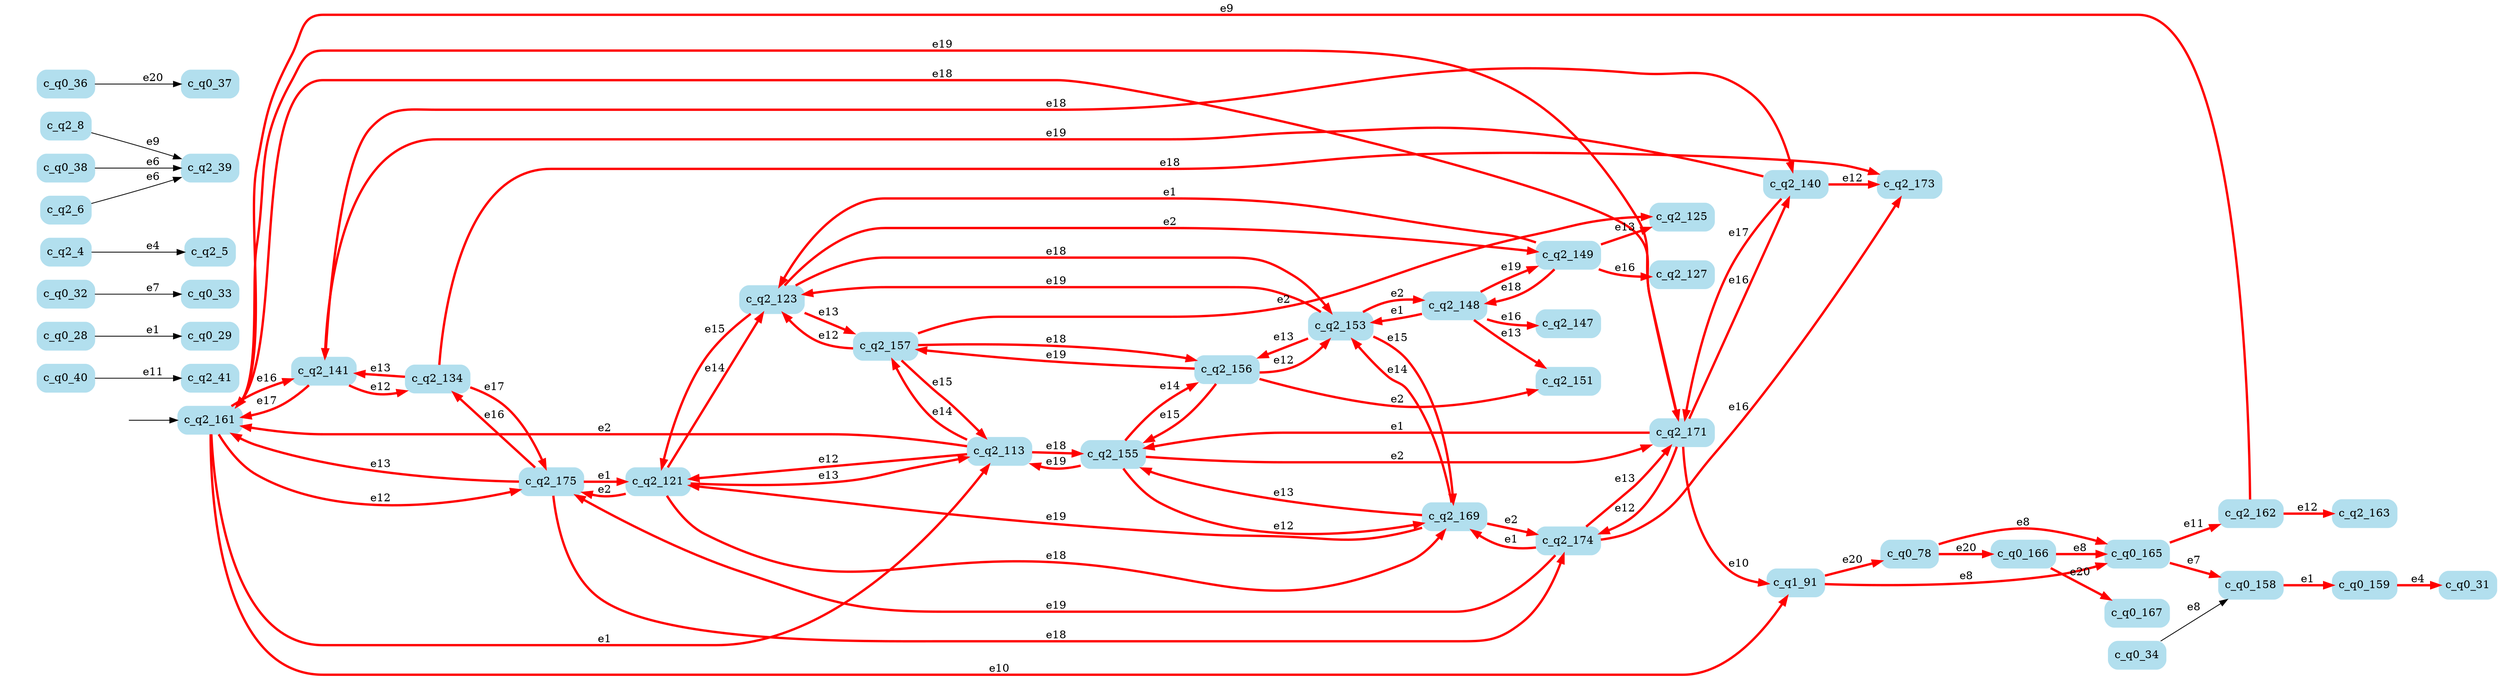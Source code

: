 digraph G {

	rankdir = LR;

	start_c_q2_161[style=invisible];

	node[shape=box, style="rounded, filled", color=lightblue2];

	c_q2_121[label="c_q2_121"];
	c_q0_31[label="c_q0_31"];
	c_q2_148[label="c_q2_148"];
	c_q1_91[label="c_q1_91"];
	c_q2_147[label="c_q2_147"];
	c_q2_162[label="c_q2_162"];
	c_q2_123[label="c_q2_123"];
	c_q2_41[label="c_q2_41"];
	c_q0_78[label="c_q0_78"];
	c_q0_166[label="c_q0_166"];
	c_q2_174[label="c_q2_174"];
	c_q2_156[label="c_q2_156"];
	c_q0_40[label="c_q0_40"];
	c_q2_173[label="c_q2_173"];
	c_q0_165[label="c_q0_165"];
	c_q0_158[label="c_q0_158"];
	c_q0_29[label="c_q0_29"];
	c_q0_33[label="c_q0_33"];
	c_q2_4[label="c_q2_4"];
	c_q2_153[label="c_q2_153"];
	c_q2_163[label="c_q2_163"];
	c_q0_32[label="c_q0_32"];
	c_q2_125[label="c_q2_125"];
	c_q2_8[label="c_q2_8"];
	c_q2_141[label="c_q2_141"];
	c_q2_161[label="c_q2_161"];
	c_q0_34[label="c_q0_34"];
	c_q2_169[label="c_q2_169"];
	c_q2_171[label="c_q2_171"];
	c_q2_140[label="c_q2_140"];
	c_q0_37[label="c_q0_37"];
	c_q2_151[label="c_q2_151"];
	c_q0_38[label="c_q0_38"];
	c_q2_39[label="c_q2_39"];
	c_q2_6[label="c_q2_6"];
	c_q0_28[label="c_q0_28"];
	c_q2_113[label="c_q2_113"];
	c_q2_5[label="c_q2_5"];
	c_q2_175[label="c_q2_175"];
	c_q2_155[label="c_q2_155"];
	c_q2_149[label="c_q2_149"];
	c_q2_127[label="c_q2_127"];
	c_q0_167[label="c_q0_167"];
	c_q0_36[label="c_q0_36"];
	c_q2_157[label="c_q2_157"];
	c_q2_134[label="c_q2_134"];
	c_q0_159[label="c_q0_159"];

	start_c_q2_161 -> c_q2_161;
	c_q2_161 -> c_q2_113[label="e1", penwidth=3, color=red];
	c_q2_113 -> c_q2_161[label="e2", penwidth=3, color=red];
	c_q2_4 -> c_q2_5[label="e4"];
	c_q2_6 -> c_q2_39[label="e6"];
	c_q2_8 -> c_q2_39[label="e9"];
	c_q2_113 -> c_q2_121[label="e12", penwidth=3, color=red];
	c_q2_121 -> c_q2_113[label="e13", penwidth=3, color=red];
	c_q2_121 -> c_q2_123[label="e14", penwidth=3, color=red];
	c_q2_123 -> c_q2_121[label="e15", penwidth=3, color=red];
	c_q2_161 -> c_q2_141[label="e16", penwidth=3, color=red];
	c_q2_141 -> c_q2_161[label="e17", penwidth=3, color=red];
	c_q2_123 -> c_q2_153[label="e18", penwidth=3, color=red];
	c_q2_153 -> c_q2_123[label="e19", penwidth=3, color=red];
	c_q2_161 -> c_q1_91[label="e10", penwidth=3, color=red];
	c_q0_28 -> c_q0_29[label="e1"];
	c_q0_159 -> c_q0_31[label="e4", penwidth=3, color=red];
	c_q0_32 -> c_q0_33[label="e7"];
	c_q0_34 -> c_q0_158[label="e8"];
	c_q0_36 -> c_q0_37[label="e20"];
	c_q0_38 -> c_q2_39[label="e6"];
	c_q0_40 -> c_q2_41[label="e11"];
	c_q1_91 -> c_q0_165[label="e8", penwidth=3, color=red];
	c_q1_91 -> c_q0_78[label="e20", penwidth=3, color=red];
	c_q2_161 -> c_q2_175[label="e12", penwidth=3, color=red];
	c_q2_161 -> c_q2_171[label="e18", penwidth=3, color=red];
	c_q2_113 -> c_q2_157[label="e14", penwidth=3, color=red];
	c_q2_113 -> c_q2_155[label="e18", penwidth=3, color=red];
	c_q2_121 -> c_q2_175[label="e2", penwidth=3, color=red];
	c_q2_121 -> c_q2_169[label="e18", penwidth=3, color=red];
	c_q2_123 -> c_q2_149[label="e2", penwidth=3, color=red];
	c_q2_123 -> c_q2_157[label="e13", penwidth=3, color=red];
	c_q2_141 -> c_q2_134[label="e12", penwidth=3, color=red];
	c_q2_141 -> c_q2_140[label="e18", penwidth=3, color=red];
	c_q2_153 -> c_q2_148[label="e2", penwidth=3, color=red];
	c_q2_153 -> c_q2_156[label="e13", penwidth=3, color=red];
	c_q2_153 -> c_q2_169[label="e15", penwidth=3, color=red];
	c_q0_165 -> c_q0_158[label="e7", penwidth=3, color=red];
	c_q0_165 -> c_q2_162[label="e11", penwidth=3, color=red];
	c_q0_78 -> c_q0_165[label="e8", penwidth=3, color=red];
	c_q0_78 -> c_q0_166[label="e20", penwidth=3, color=red];
	c_q2_175 -> c_q2_121[label="e1", penwidth=3, color=red];
	c_q2_175 -> c_q2_161[label="e13", penwidth=3, color=red];
	c_q2_175 -> c_q2_134[label="e16", penwidth=3, color=red];
	c_q2_175 -> c_q2_174[label="e18", penwidth=3, color=red];
	c_q2_171 -> c_q2_155[label="e1", penwidth=3, color=red];
	c_q2_171 -> c_q1_91[label="e10", penwidth=3, color=red];
	c_q2_171 -> c_q2_174[label="e12", penwidth=3, color=red];
	c_q2_171 -> c_q2_140[label="e16", penwidth=3, color=red];
	c_q2_171 -> c_q2_161[label="e19", penwidth=3, color=red];
	c_q2_157 -> c_q2_125[label="e2", penwidth=3, color=red];
	c_q2_157 -> c_q2_123[label="e12", penwidth=3, color=red];
	c_q2_157 -> c_q2_113[label="e15", penwidth=3, color=red];
	c_q2_157 -> c_q2_156[label="e18", penwidth=3, color=red];
	c_q2_155 -> c_q2_171[label="e2", penwidth=3, color=red];
	c_q2_155 -> c_q2_169[label="e12", penwidth=3, color=red];
	c_q2_155 -> c_q2_156[label="e14", penwidth=3, color=red];
	c_q2_155 -> c_q2_113[label="e19", penwidth=3, color=red];
	c_q2_169 -> c_q2_174[label="e2", penwidth=3, color=red];
	c_q2_169 -> c_q2_155[label="e13", penwidth=3, color=red];
	c_q2_169 -> c_q2_153[label="e14", penwidth=3, color=red];
	c_q2_169 -> c_q2_121[label="e19", penwidth=3, color=red];
	c_q2_149 -> c_q2_123[label="e1", penwidth=3, color=red];
	c_q2_149 -> c_q2_125[label="e13", penwidth=3, color=red];
	c_q2_149 -> c_q2_127[label="e16", penwidth=3, color=red];
	c_q2_149 -> c_q2_148[label="e18", penwidth=3, color=red];
	c_q2_134 -> c_q2_141[label="e13", penwidth=3, color=red];
	c_q2_134 -> c_q2_175[label="e17", penwidth=3, color=red];
	c_q2_134 -> c_q2_173[label="e18", penwidth=3, color=red];
	c_q2_140 -> c_q2_173[label="e12", penwidth=3, color=red];
	c_q2_140 -> c_q2_171[label="e17", penwidth=3, color=red];
	c_q2_140 -> c_q2_141[label="e19", penwidth=3, color=red];
	c_q2_148 -> c_q2_153[label="e1", penwidth=3, color=red];
	c_q2_148 -> c_q2_151[label="e13", penwidth=3, color=red];
	c_q2_148 -> c_q2_147[label="e16", penwidth=3, color=red];
	c_q2_148 -> c_q2_149[label="e19", penwidth=3, color=red];
	c_q2_156 -> c_q2_151[label="e2", penwidth=3, color=red];
	c_q2_156 -> c_q2_153[label="e12", penwidth=3, color=red];
	c_q2_156 -> c_q2_155[label="e15", penwidth=3, color=red];
	c_q2_156 -> c_q2_157[label="e19", penwidth=3, color=red];
	c_q0_158 -> c_q0_159[label="e1", penwidth=3, color=red];
	c_q2_162 -> c_q2_161[label="e9", penwidth=3, color=red];
	c_q2_162 -> c_q2_163[label="e12", penwidth=3, color=red];
	c_q0_166 -> c_q0_165[label="e8", penwidth=3, color=red];
	c_q0_166 -> c_q0_167[label="e20", penwidth=3, color=red];
	c_q2_174 -> c_q2_169[label="e1", penwidth=3, color=red];
	c_q2_174 -> c_q2_171[label="e13", penwidth=3, color=red];
	c_q2_174 -> c_q2_173[label="e16", penwidth=3, color=red];
	c_q2_174 -> c_q2_175[label="e19", penwidth=3, color=red];

}
